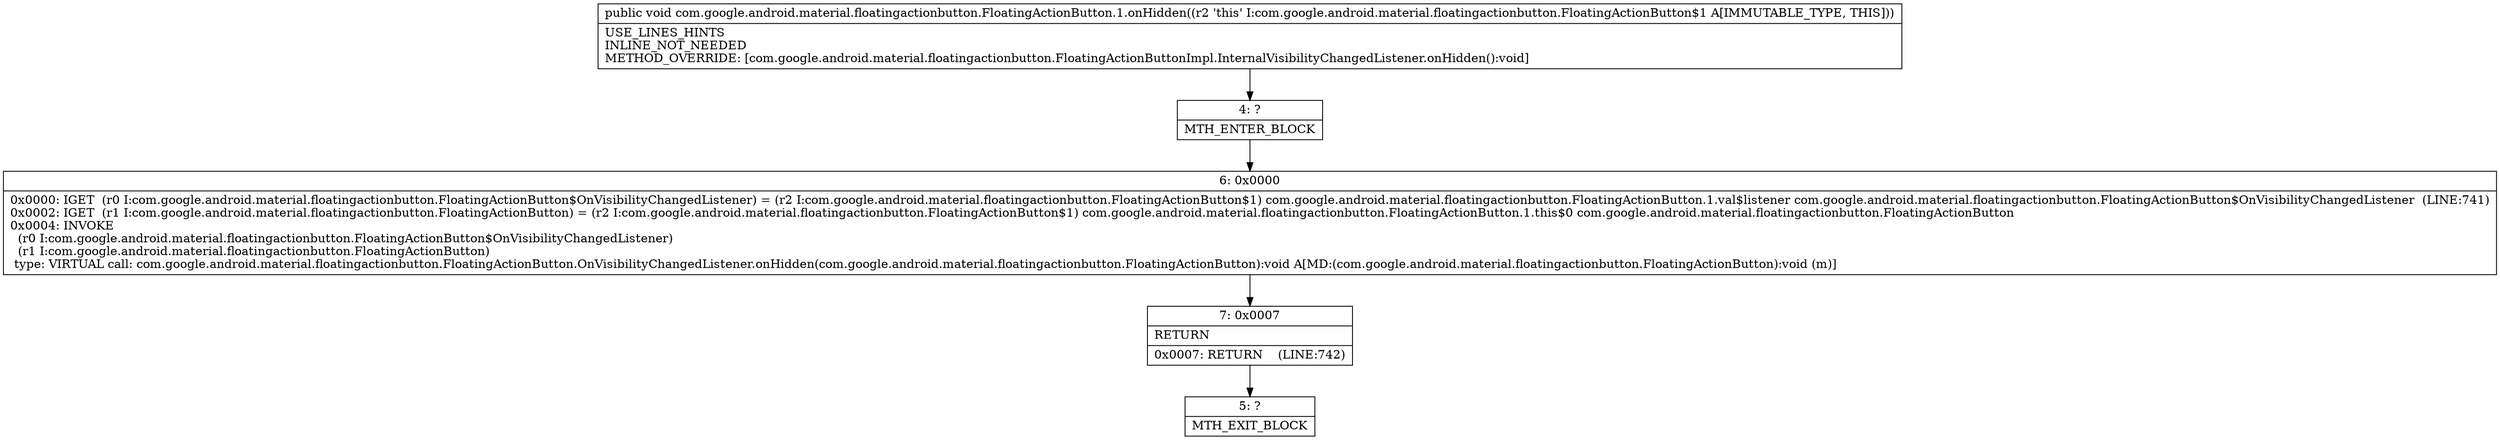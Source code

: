 digraph "CFG forcom.google.android.material.floatingactionbutton.FloatingActionButton.1.onHidden()V" {
Node_4 [shape=record,label="{4\:\ ?|MTH_ENTER_BLOCK\l}"];
Node_6 [shape=record,label="{6\:\ 0x0000|0x0000: IGET  (r0 I:com.google.android.material.floatingactionbutton.FloatingActionButton$OnVisibilityChangedListener) = (r2 I:com.google.android.material.floatingactionbutton.FloatingActionButton$1) com.google.android.material.floatingactionbutton.FloatingActionButton.1.val$listener com.google.android.material.floatingactionbutton.FloatingActionButton$OnVisibilityChangedListener  (LINE:741)\l0x0002: IGET  (r1 I:com.google.android.material.floatingactionbutton.FloatingActionButton) = (r2 I:com.google.android.material.floatingactionbutton.FloatingActionButton$1) com.google.android.material.floatingactionbutton.FloatingActionButton.1.this$0 com.google.android.material.floatingactionbutton.FloatingActionButton \l0x0004: INVOKE  \l  (r0 I:com.google.android.material.floatingactionbutton.FloatingActionButton$OnVisibilityChangedListener)\l  (r1 I:com.google.android.material.floatingactionbutton.FloatingActionButton)\l type: VIRTUAL call: com.google.android.material.floatingactionbutton.FloatingActionButton.OnVisibilityChangedListener.onHidden(com.google.android.material.floatingactionbutton.FloatingActionButton):void A[MD:(com.google.android.material.floatingactionbutton.FloatingActionButton):void (m)]\l}"];
Node_7 [shape=record,label="{7\:\ 0x0007|RETURN\l|0x0007: RETURN    (LINE:742)\l}"];
Node_5 [shape=record,label="{5\:\ ?|MTH_EXIT_BLOCK\l}"];
MethodNode[shape=record,label="{public void com.google.android.material.floatingactionbutton.FloatingActionButton.1.onHidden((r2 'this' I:com.google.android.material.floatingactionbutton.FloatingActionButton$1 A[IMMUTABLE_TYPE, THIS]))  | USE_LINES_HINTS\lINLINE_NOT_NEEDED\lMETHOD_OVERRIDE: [com.google.android.material.floatingactionbutton.FloatingActionButtonImpl.InternalVisibilityChangedListener.onHidden():void]\l}"];
MethodNode -> Node_4;Node_4 -> Node_6;
Node_6 -> Node_7;
Node_7 -> Node_5;
}

